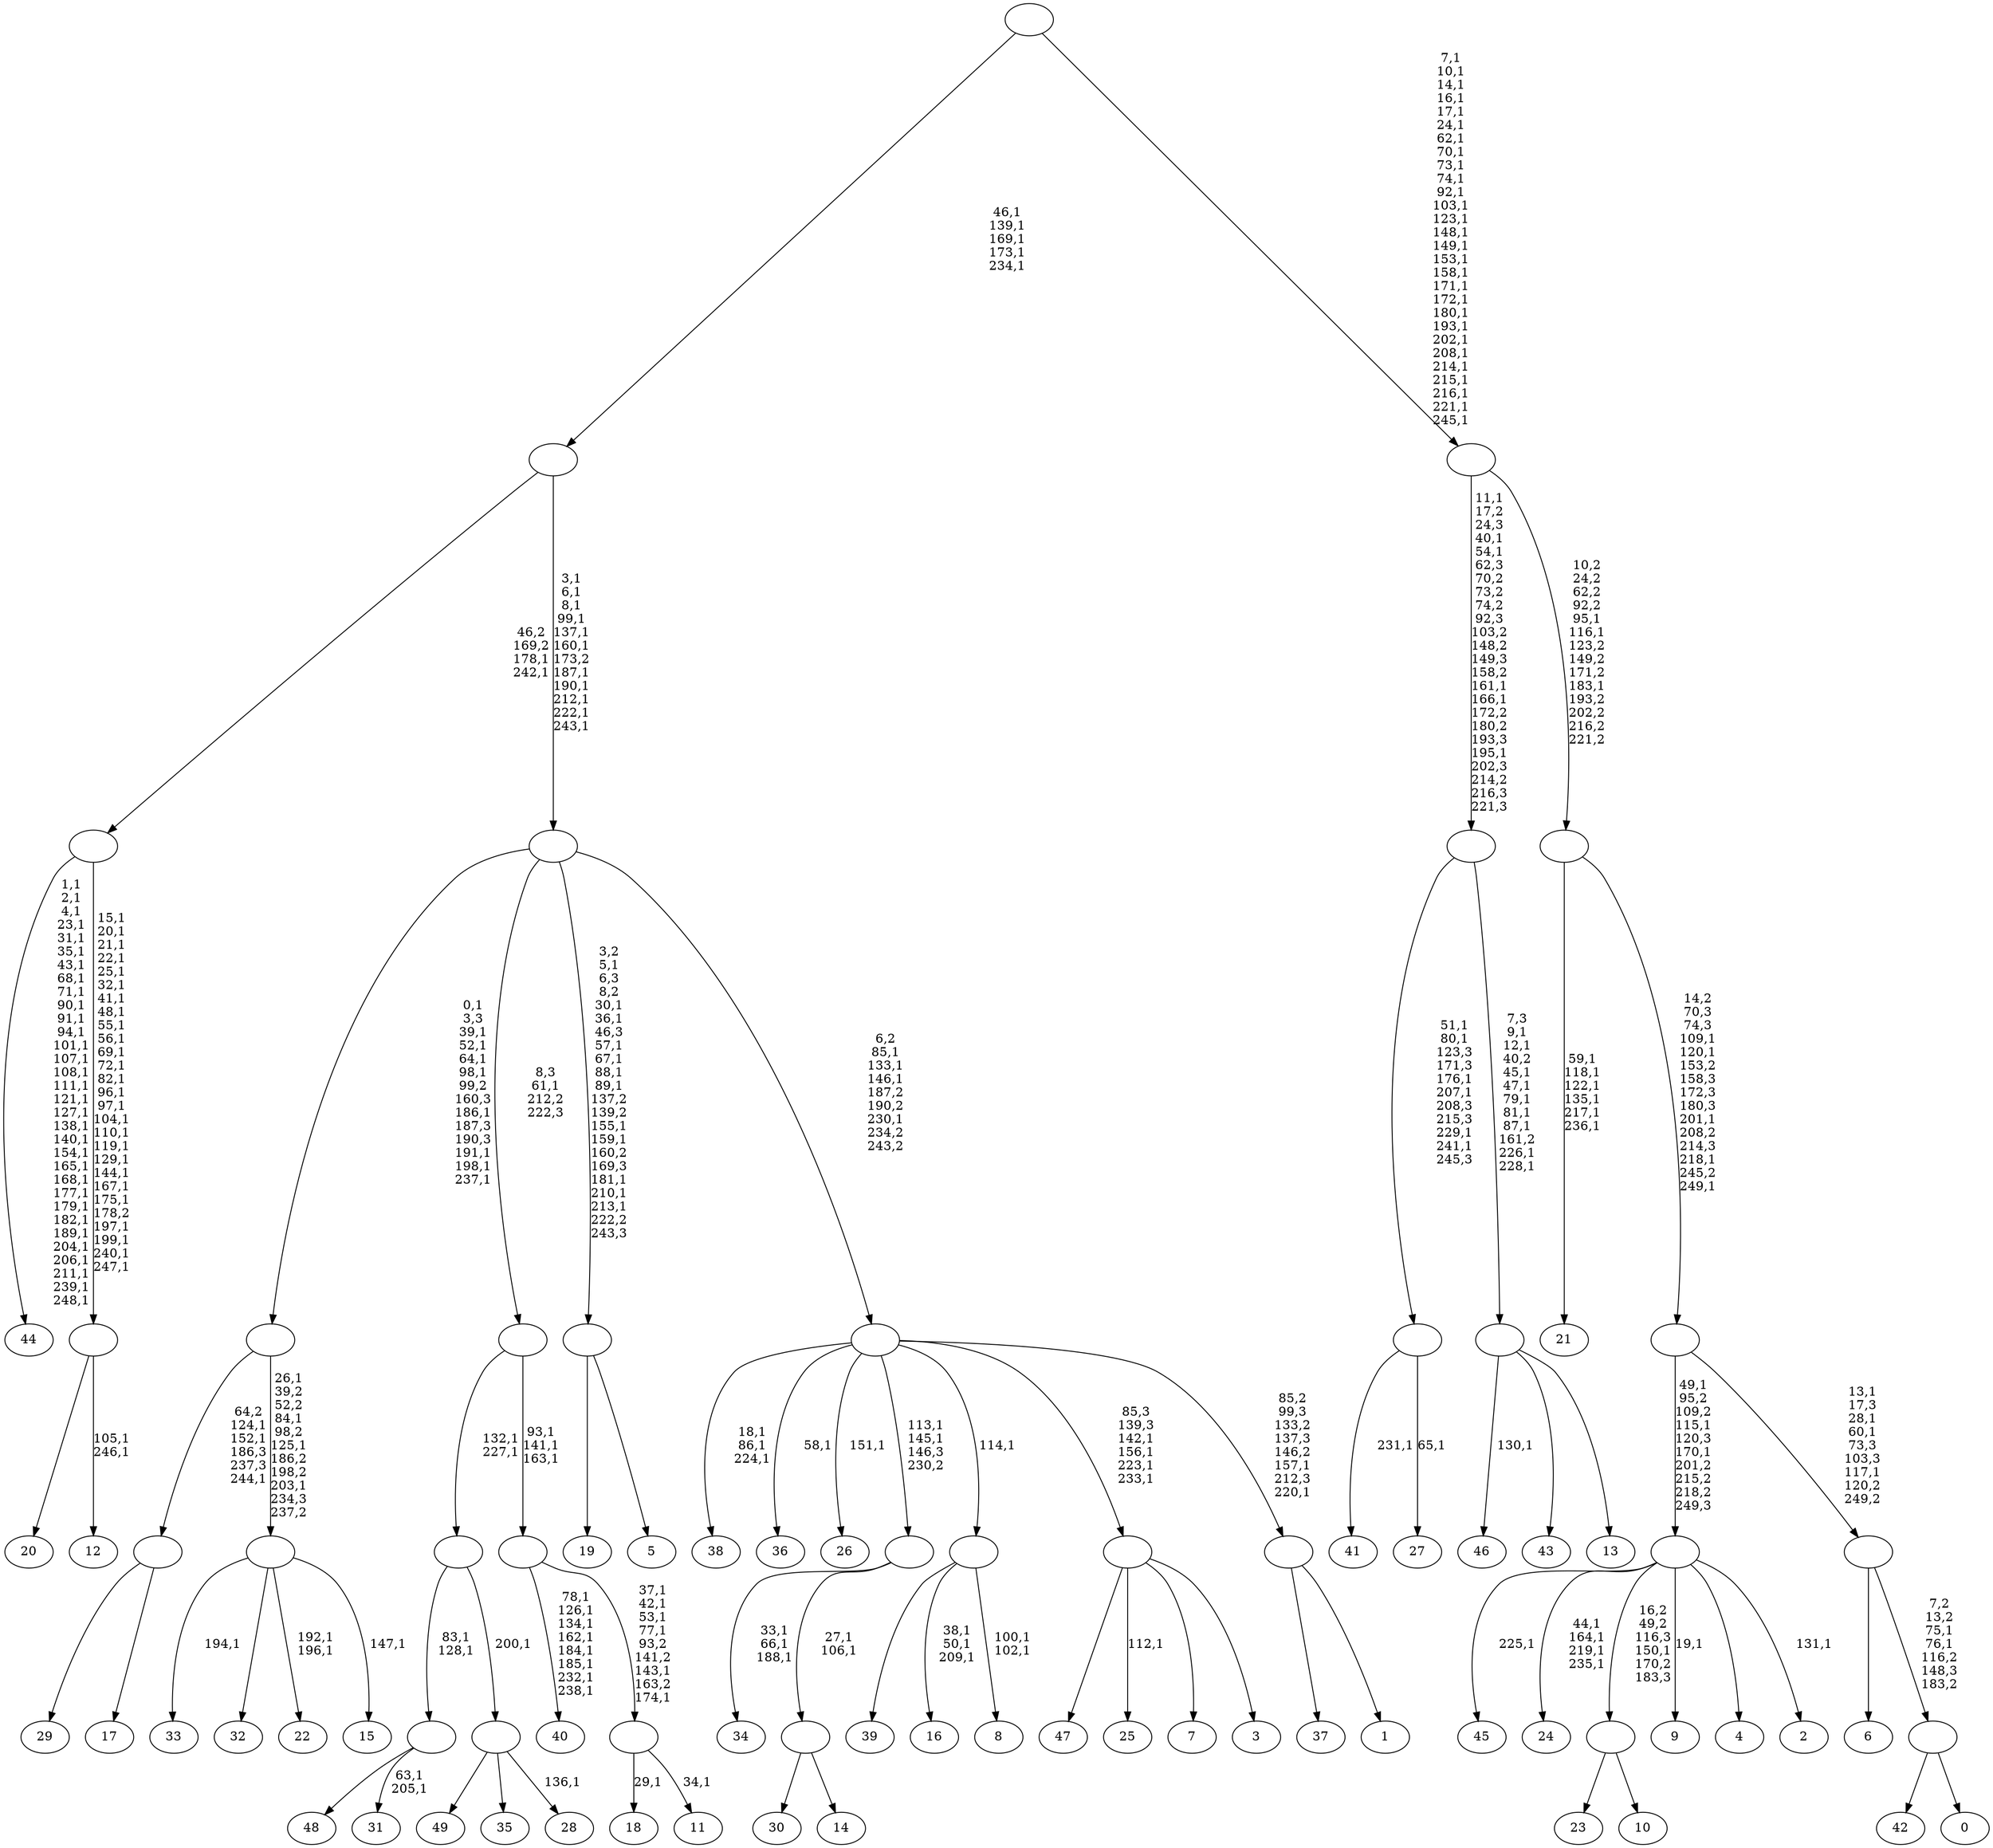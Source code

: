 digraph T {
	300 [label="49"]
	299 [label="48"]
	298 [label="47"]
	297 [label="46"]
	295 [label="45"]
	293 [label="44"]
	260 [label="43"]
	259 [label="42"]
	258 [label="41"]
	256 [label="40"]
	247 [label="39"]
	246 [label="38"]
	242 [label="37"]
	241 [label="36"]
	239 [label="35"]
	238 [label="34"]
	234 [label="33"]
	232 [label="32"]
	231 [label="31"]
	228 [label=""]
	226 [label="30"]
	225 [label="29"]
	224 [label="28"]
	222 [label=""]
	221 [label=""]
	219 [label="27"]
	217 [label=""]
	211 [label="26"]
	209 [label="25"]
	207 [label="24"]
	202 [label="23"]
	201 [label="22"]
	198 [label="21"]
	191 [label="20"]
	190 [label="19"]
	189 [label="18"]
	187 [label="17"]
	186 [label=""]
	183 [label="16"]
	179 [label="15"]
	177 [label=""]
	173 [label=""]
	164 [label="14"]
	163 [label=""]
	161 [label=""]
	159 [label="13"]
	158 [label=""]
	149 [label=""]
	143 [label="12"]
	140 [label=""]
	114 [label=""]
	112 [label="11"]
	110 [label=""]
	104 [label=""]
	101 [label=""]
	100 [label="10"]
	99 [label=""]
	98 [label="9"]
	96 [label="8"]
	93 [label=""]
	92 [label="7"]
	91 [label="6"]
	90 [label="5"]
	89 [label=""]
	77 [label="4"]
	76 [label="3"]
	75 [label=""]
	71 [label="2"]
	69 [label=""]
	66 [label="1"]
	65 [label=""]
	63 [label=""]
	59 [label=""]
	48 [label=""]
	43 [label="0"]
	42 [label=""]
	40 [label=""]
	36 [label=""]
	31 [label=""]
	28 [label=""]
	0 [label=""]
	228 -> 231 [label="63,1\n205,1"]
	228 -> 299 [label=""]
	222 -> 224 [label="136,1"]
	222 -> 300 [label=""]
	222 -> 239 [label=""]
	221 -> 228 [label="83,1\n128,1"]
	221 -> 222 [label="200,1"]
	217 -> 219 [label="65,1"]
	217 -> 258 [label="231,1"]
	186 -> 225 [label=""]
	186 -> 187 [label=""]
	177 -> 179 [label="147,1"]
	177 -> 201 [label="192,1\n196,1"]
	177 -> 234 [label="194,1"]
	177 -> 232 [label=""]
	173 -> 177 [label="26,1\n39,2\n52,2\n84,1\n98,2\n125,1\n186,2\n198,2\n203,1\n234,3\n237,2"]
	173 -> 186 [label="64,2\n124,1\n152,1\n186,3\n237,3\n244,1"]
	163 -> 226 [label=""]
	163 -> 164 [label=""]
	161 -> 163 [label="27,1\n106,1"]
	161 -> 238 [label="33,1\n66,1\n188,1"]
	158 -> 297 [label="130,1"]
	158 -> 260 [label=""]
	158 -> 159 [label=""]
	149 -> 158 [label="7,3\n9,1\n12,1\n40,2\n45,1\n47,1\n79,1\n81,1\n87,1\n161,2\n226,1\n228,1"]
	149 -> 217 [label="51,1\n80,1\n123,3\n171,3\n176,1\n207,1\n208,3\n215,3\n229,1\n241,1\n245,3"]
	140 -> 143 [label="105,1\n246,1"]
	140 -> 191 [label=""]
	114 -> 140 [label="15,1\n20,1\n21,1\n22,1\n25,1\n32,1\n41,1\n48,1\n55,1\n56,1\n69,1\n72,1\n82,1\n96,1\n97,1\n104,1\n110,1\n119,1\n129,1\n144,1\n167,1\n175,1\n178,2\n197,1\n199,1\n240,1\n247,1"]
	114 -> 293 [label="1,1\n2,1\n4,1\n23,1\n31,1\n35,1\n43,1\n68,1\n71,1\n90,1\n91,1\n94,1\n101,1\n107,1\n108,1\n111,1\n121,1\n127,1\n138,1\n140,1\n154,1\n165,1\n168,1\n177,1\n179,1\n182,1\n189,1\n204,1\n206,1\n211,1\n239,1\n248,1"]
	110 -> 112 [label="34,1"]
	110 -> 189 [label="29,1"]
	104 -> 110 [label="37,1\n42,1\n53,1\n77,1\n93,2\n141,2\n143,1\n163,2\n174,1"]
	104 -> 256 [label="78,1\n126,1\n134,1\n162,1\n184,1\n185,1\n232,1\n238,1"]
	101 -> 104 [label="93,1\n141,1\n163,1"]
	101 -> 221 [label="132,1\n227,1"]
	99 -> 202 [label=""]
	99 -> 100 [label=""]
	93 -> 96 [label="100,1\n102,1"]
	93 -> 183 [label="38,1\n50,1\n209,1"]
	93 -> 247 [label=""]
	89 -> 190 [label=""]
	89 -> 90 [label=""]
	75 -> 209 [label="112,1"]
	75 -> 298 [label=""]
	75 -> 92 [label=""]
	75 -> 76 [label=""]
	69 -> 71 [label="131,1"]
	69 -> 98 [label="19,1"]
	69 -> 207 [label="44,1\n164,1\n219,1\n235,1"]
	69 -> 295 [label="225,1"]
	69 -> 99 [label="16,2\n49,2\n116,3\n150,1\n170,2\n183,3"]
	69 -> 77 [label=""]
	65 -> 242 [label=""]
	65 -> 66 [label=""]
	63 -> 65 [label="85,2\n99,3\n133,2\n137,3\n146,2\n157,1\n212,3\n220,1"]
	63 -> 75 [label="85,3\n139,3\n142,1\n156,1\n223,1\n233,1"]
	63 -> 161 [label="113,1\n145,1\n146,3\n230,2"]
	63 -> 211 [label="151,1"]
	63 -> 241 [label="58,1"]
	63 -> 246 [label="18,1\n86,1\n224,1"]
	63 -> 93 [label="114,1"]
	59 -> 63 [label="6,2\n85,1\n133,1\n146,1\n187,2\n190,2\n230,1\n234,2\n243,2"]
	59 -> 89 [label="3,2\n5,1\n6,3\n8,2\n30,1\n36,1\n46,3\n57,1\n67,1\n88,1\n89,1\n137,2\n139,2\n155,1\n159,1\n160,2\n169,3\n181,1\n210,1\n213,1\n222,2\n243,3"]
	59 -> 173 [label="0,1\n3,3\n39,1\n52,1\n64,1\n98,1\n99,2\n160,3\n186,1\n187,3\n190,3\n191,1\n198,1\n237,1"]
	59 -> 101 [label="8,3\n61,1\n212,2\n222,3"]
	48 -> 59 [label="3,1\n6,1\n8,1\n99,1\n137,1\n160,1\n173,2\n187,1\n190,1\n212,1\n222,1\n243,1"]
	48 -> 114 [label="46,2\n169,2\n178,1\n242,1"]
	42 -> 259 [label=""]
	42 -> 43 [label=""]
	40 -> 42 [label="7,2\n13,2\n75,1\n76,1\n116,2\n148,3\n183,2"]
	40 -> 91 [label=""]
	36 -> 40 [label="13,1\n17,3\n28,1\n60,1\n73,3\n103,3\n117,1\n120,2\n249,2"]
	36 -> 69 [label="49,1\n95,2\n109,2\n115,1\n120,3\n170,1\n201,2\n215,2\n218,2\n249,3"]
	31 -> 36 [label="14,2\n70,3\n74,3\n109,1\n120,1\n153,2\n158,3\n172,3\n180,3\n201,1\n208,2\n214,3\n218,1\n245,2\n249,1"]
	31 -> 198 [label="59,1\n118,1\n122,1\n135,1\n217,1\n236,1"]
	28 -> 31 [label="10,2\n24,2\n62,2\n92,2\n95,1\n116,1\n123,2\n149,2\n171,2\n183,1\n193,2\n202,2\n216,2\n221,2"]
	28 -> 149 [label="11,1\n17,2\n24,3\n40,1\n54,1\n62,3\n70,2\n73,2\n74,2\n92,3\n103,2\n148,2\n149,3\n158,2\n161,1\n166,1\n172,2\n180,2\n193,3\n195,1\n202,3\n214,2\n216,3\n221,3"]
	0 -> 28 [label="7,1\n10,1\n14,1\n16,1\n17,1\n24,1\n62,1\n70,1\n73,1\n74,1\n92,1\n103,1\n123,1\n148,1\n149,1\n153,1\n158,1\n171,1\n172,1\n180,1\n193,1\n202,1\n208,1\n214,1\n215,1\n216,1\n221,1\n245,1"]
	0 -> 48 [label="46,1\n139,1\n169,1\n173,1\n234,1"]
}
